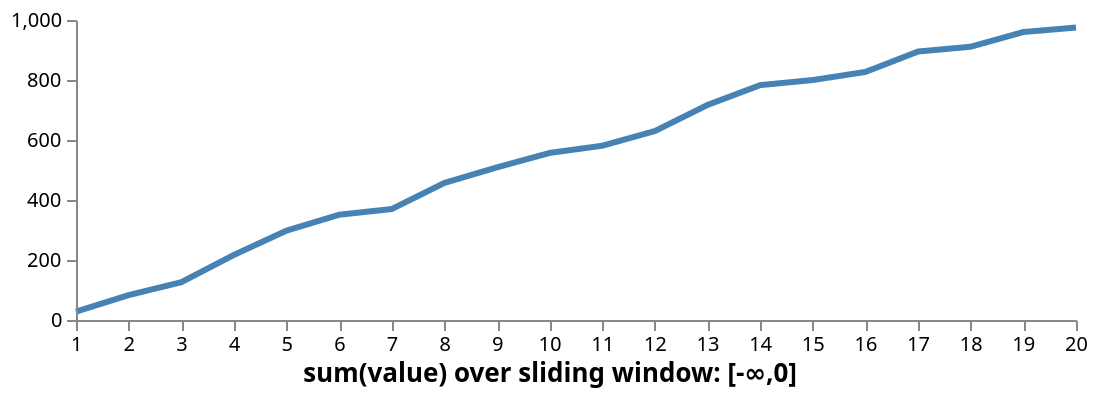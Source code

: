 {
  "$schema": "https://vega.github.io/schema/vega/v4.json",
  "width": 500,
  "height": 150,
  "padding": 5,

  "signals": [
    {
      "name": "aggregate", "value": "sum",
      "bind": {
        "input": "select",
        "options": ["sum", "count", "average", "median", "stdev"]
      }
    },
    {
      "name": "frameStart", "value": null,
      "bind": {"input": "select", "options": [null, -5, -2, 0]}
    },
    {
      "name": "frameEnd", "value": 0,
      "bind": {"input": "select", "options": [0, 2, 5, null]}
    },
    {
      "name": "startLabel",
      "update": "if(frameStart == null, '-\u221e', frameStart)"
    },
    {
      "name": "endLabel",
      "update": "if(frameEnd == null, '+\u221e', frameEnd)"
    }
  ],

  "data": [
    {
      "name": "table",
      "values": [
        {"u": 1,  "v": 28}, {"u": 2,  "v": 55},
        {"u": 3,  "v": 43}, {"u": 4,  "v": 91},
        {"u": 5,  "v": 81}, {"u": 6,  "v": 53},
        {"u": 7,  "v": 19}, {"u": 8,  "v": 87},
        {"u": 9,  "v": 52}, {"u": 10, "v": 48},
        {"u": 11, "v": 24}, {"u": 12, "v": 49},
        {"u": 13, "v": 87}, {"u": 14, "v": 66},
        {"u": 15, "v": 17}, {"u": 16, "v": 27},
        {"u": 17, "v": 68}, {"u": 18, "v": 16},
        {"u": 19, "v": 49}, {"u": 20, "v": 15}
      ],
      "transform": [
        {
          "type": "window",
          "sort": {"field": "u"},
          "frame": [{"signal": "frameStart"}, {"signal": "frameEnd"}],
          "ops": [{"signal": "aggregate"}],
          "fields": ["v"],
          "as": ["value"]
        }
      ]
    }
  ],

  "scales": [
    {
      "name": "xscale",
      "type": "linear",
      "range": "width",
      "zero": false,
      "domain": {"data": "table", "field": "u"}
    },
    {
      "name": "yscale",
      "type": "linear",
      "range": "height",
      "nice": true,
      "zero": true,
      "domain": {"data": "table", "field": "value"}
    }
  ],

  "title": {
    "text": {"signal": "aggregate + '(value) over sliding window: [' + startLabel + ',' + endLabel + ']'"},
    "orient": "bottom"
  },

  "axes": [
    { "orient": "bottom", "scale": "xscale", "tickCount": 20, "zindex": 1 },
    { "orient": "left", "scale": "yscale", "tickCount": 5, "zindex": 1 }
  ],

  "marks": [
    {
      "type": "line",
      "from": {"data": "table"},
      "encode": {
        "enter": {
          "x": {"scale": "xscale", "field": "u"},
          "stroke": {"value": "steelblue"},
          "strokeWidth": {"value": 3}
        },
        "update": {
          "y": {"scale": "yscale", "field": "value"}
        }
      }
    }
  ]
}
